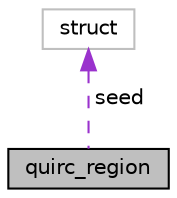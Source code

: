 digraph "quirc_region"
{
  edge [fontname="Helvetica",fontsize="10",labelfontname="Helvetica",labelfontsize="10"];
  node [fontname="Helvetica",fontsize="10",shape=record];
  Node1 [label="quirc_region",height=0.2,width=0.4,color="black", fillcolor="grey75", style="filled" fontcolor="black"];
  Node2 -> Node1 [dir="back",color="darkorchid3",fontsize="10",style="dashed",label=" seed" ,fontname="Helvetica"];
  Node2 [label="struct",height=0.2,width=0.4,color="grey75", fillcolor="white", style="filled"];
}
